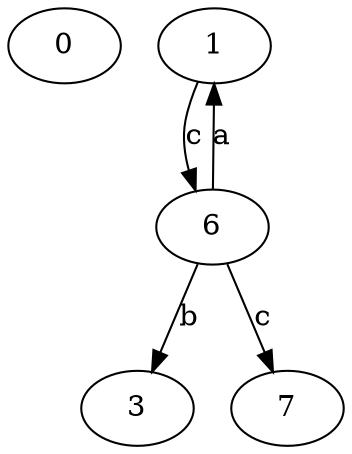 strict digraph  {
0;
1;
3;
6;
7;
1 -> 6  [label=c];
6 -> 1  [label=a];
6 -> 3  [label=b];
6 -> 7  [label=c];
}
